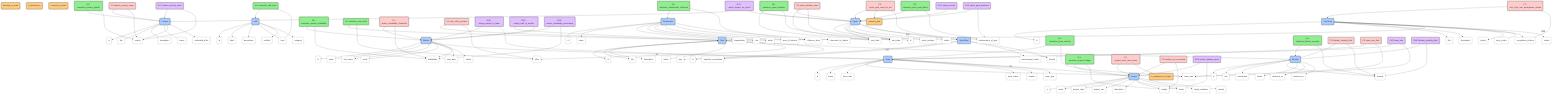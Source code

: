 graph TD
    %% Color Definitions
    classDef entity fill:#aaccff,stroke:#333,stroke-width:2px
    classDef attribute fill:#ffffff,stroke:#666,stroke-width:1px
    classDef relation fill:#ffcc80,stroke:#333,stroke-width:2px
    classDef goal fill:#90EE90,stroke:#333,stroke-width:2px
    classDef condition fill:#ffcccc,stroke:#333,stroke-width:2px
    classDef decision fill:#e0c0ff,stroke:#333,stroke-width:2px

    %% Entities and their Attributes
    E0(Project):::entity
    A0_0(id):::attribute
    A0_1(name):::attribute
    A0_2(project_start):::attribute
    A0_3(project_end):::attribute
    A0_4(description):::attribute
    A0_5(budget):::attribute
    A0_6(status):::attribute
    A0_7(target_audience):::attribute
    A0_8(priority):::attribute
    E0 --> A0_0
    E0 --> A0_1
    E0 --> A0_2
    E0 --> A0_3
    E0 --> A0_4
    E0 --> A0_5
    E0 --> A0_6
    E0 --> A0_7
    E0 --> A0_8

    E1(Team):::entity
    A1_0(id):::attribute
    A1_1(name):::attribute
    A1_2(team_size):::attribute
    A1_3(team_start):::attribute
    A1_4(team_status):::attribute
    A1_5(location):::attribute
    A1_6(team_type):::attribute
    E1 --> A1_0
    E1 --> A1_1
    E1 --> A1_2
    E1 --> A1_3
    E1 --> A1_4
    E1 --> A1_5
    E1 --> A1_6

    E2(Worker):::entity
    A2_0(id):::attribute
    A2_1(name):::attribute
    A2_2(first_name):::attribute
    A2_3(email):::attribute
    A2_4(start_date):::attribute
    A2_5(status):::attribute
    A2_6(availability):::attribute
    E2 --> A2_0
    E2 --> A2_1
    E2 --> A2_2
    E2 --> A2_3
    E2 --> A2_4
    E2 --> A2_5
    E2 --> A2_6

    E3(Feature):::entity
    A3_0(id):::attribute
    A3_1(title):::attribute
    A3_2(description):::attribute
    A3_3(status):::attribute
    A3_4(priority):::attribute
    A3_5(estimated_effort):::attribute
    E3 --> A3_0
    E3 --> A3_1
    E3 --> A3_2
    E3 --> A3_3
    E3 --> A3_4
    E3 --> A3_5

    E4(Skill):::entity
    A4_0(id):::attribute
    A4_1(label):::attribute
    A4_2(description):::attribute
    A4_3(level):::attribute
    A4_4(certified):::attribute
    A4_5(category):::attribute
    E4 --> A4_0
    E4 --> A4_1
    E4 --> A4_2
    E4 --> A4_3
    E4 --> A4_4
    E4 --> A4_5

    E20(Blocker):::entity
    A20_0(id):::attribute
    A20_1(title):::attribute
    A20_2(description):::attribute
    A20_3(severity):::attribute
    A20_4(status):::attribute
    A20_5(detected_on):::attribute
    A20_6(resolved_on):::attribute
    E20 --> A20_0
    E20 --> A20_1
    E20 --> A20_2
    E20 --> A20_3
    E20 --> A20_4
    E20 --> A20_5
    E20 --> A20_6

    E21(Stakeholder):::entity
    A21_0(id):::attribute
    A21_1(name):::attribute
    A21_2(organization):::attribute
    A21_3(role):::attribute
    A21_4(email):::attribute
    A21_5(area_of_interest):::attribute
    A21_6(influence_level):::attribute
    A21_7(relevance_to_feature):::attribute
    E21 --> A21_0
    E21 --> A21_1
    E21 --> A21_2
    E21 --> A21_3
    E21 --> A21_4
    E21 --> A21_5
    E21 --> A21_6
    E21 --> A21_7

    E9(Sprint):::entity
    A9_0(id):::attribute
    A9_1(sprint_number):::attribute
    A9_2(start_date):::attribute
    A9_3(end_date):::attribute
    A9_4(status):::attribute
    A9_5(achievement_of_goal):::attribute
    E9 --> A9_0
    E9 --> A9_1
    E9 --> A9_2
    E9 --> A9_3
    E9 --> A9_4
    E9 --> A9_5

    E18(Task):::entity
    A18_0(id):::attribute
    A18_1(title):::attribute
    A18_2(description):::attribute
    A18_3(status):::attribute
    A18_4(effort):::attribute
    A18_5(type):::attribute
    E18 --> A18_0
    E18 --> A18_1
    E18 --> A18_2
    E18 --> A18_3
    E18 --> A18_4
    E18 --> A18_5

    E15(SprintGoal):::entity
    A15_0(id):::attribute
    A15_1(objective_description):::attribute
    A15_2(achievement_status):::attribute
    A15_3(benefit):::attribute
    E15 --> A15_0
    E15 --> A15_1
    E15 --> A15_2
    E15 --> A15_3

    E17(UserStory):::entity
    A17_0(id):::attribute
    A17_1(title):::attribute
    A17_2(description):::attribute
    A17_3(acceptance_criteria):::attribute
    A17_4(priority):::attribute
    A17_5(story_points):::attribute
    A17_6(status):::attribute
    E17 --> A17_0
    E17 --> A17_1
    E17 --> A17_2
    E17 --> A17_3
    E17 --> A17_4
    E17 --> A17_5
    E17 --> A17_6

    %% Relations (Simplified subset for clarity)
    R1(is_assigned_to_project):::relation
    E1 -- R1 --> E0

    R2(belongs_to_team):::relation
    E2 -- R2 --> E1

    R16(is_blocked_by):::relation
    E18 -- R16 --> E20

    R13(pursues_goal):::relation
    E9 -- R13 --> E15

    R10(consists_of_tasks):::relation
    E17 -- R10 --> E18

    %% Goals
    G0("G0: maximize_team_velocity"):::goal
    G0 --> E1
    G0 --> A1_2

    G1("G1: minimize_project_budget"):::goal
    G1 --> E0
    G1 --> A0_5

    G2("G2: maximize_feature_priority"):::goal
    G2 --> E3
    G2 --> A3_4

    G3("G3: minimize_blocker_severity"):::goal
    G3 --> E20
    G3 --> A20_3

    G4("G4: maximize_stakeholder_influence"):::goal
    G4 --> E21
    G4 --> A21_6

    G5("G5: minimize_sprint_goal_failure"):::goal
    G5 --> E9
    G5 --> A9_5

    G6("G6: maximize_worker_availability"):::goal
    G6 --> E2
    G6 --> A2_6

    G7("G7: minimize_task_effort"):::goal
    G7 --> E18
    G7 --> A18_4

    G8("G8: maximize_skill_level"):::goal
    G8 --> E4
    G8 --> A4_3

    G9("G9: minimize_sprint_duration"):::goal
    G9 --> E9
    G9 --> A9_2
    G9 --> A9_3

    %% Conditions
    C0("C0: project_must_have_team"):::condition
    C0 --> E0
    C0 --> R1

    C1("C1: worker_availability_threshold"):::condition
    C1 --> E2
    C1 --> A2_6

    C2("C2: feature_priority_range"):::condition
    C2 --> E3
    C2 --> A3_4

    C3("C3: blocker_severity_limit"):::condition
    C3 --> E20
    C3 --> A20_3

    C4("C4: sprint_goal_must_be_set"):::condition
    C4 --> E9
    C4 --> R13
    C4 --> E15

    C5("C5: task_effort_positive"):::condition
    C5 --> E18
    C5 --> A18_4

    C6("C6: team_size_limit"):::condition
    C6 --> E1
    C6 --> A1_2

    C7("C7: user_story_has_acceptance_criteria"):::condition
    C7 --> E17
    C7 --> A17_3

    C8("C8: sprint_duration_fixed"):::condition
    C8 --> E9
    C8 --> A9_2
    C8 --> A9_3

    C9("C9: budget_not_exceeded"):::condition
    C9 --> E0
    C9 --> A0_5

    %% Decision Variables
    DV0("DV0: assign_worker_to_team"):::decision
    DV0 --> E2
    DV0 --> E1

    DV1("DV1: select_feature_for_sprint"):::decision
    DV1 --> E3
    DV1 --> E9

    DV2("DV2: assign_task_to_worker"):::decision
    DV2 --> E18
    DV2 --> E2

    DV3("DV3: team_size"):::decision
    DV3 --> E1
    DV3 --> A1_2

    DV4("DV4: project_budget_spent"):::decision
    DV4 --> E0
    DV4 --> A0_5

    DV5("DV5: sprint_velocity"):::decision
    DV5 --> E9

    DV6("DV6: worker_availability_percentage"):::decision
    DV6 --> E2
    DV6 --> A2_6

    DV7("DV7: feature_priority_value"):::decision
    DV7 --> E3
    DV7 --> A3_4

    DV8("DV8: blocker_severity_level"):::decision
    DV8 --> E20
    DV8 --> A20_3

    DV9("DV9: sprint_goal_achieved"):::decision
    DV9 --> E9
    DV9 --> A9_5